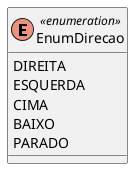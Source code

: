 @startuml
!startsub ENUM_DIRECAO

skinparam classAttributeIconSize 0

enum "EnumDirecao" <<enumeration>>{
    DIREITA
    ESQUERDA
    CIMA
    BAIXO
    PARADO
}

!endsub
@enduml